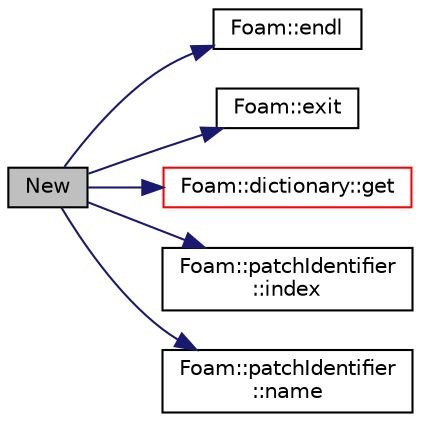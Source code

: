 digraph "New"
{
  bgcolor="transparent";
  edge [fontname="Helvetica",fontsize="10",labelfontname="Helvetica",labelfontsize="10"];
  node [fontname="Helvetica",fontsize="10",shape=record];
  rankdir="LR";
  Node1 [label="New",height=0.2,width=0.4,color="black", fillcolor="grey75", style="filled" fontcolor="black"];
  Node1 -> Node2 [color="midnightblue",fontsize="10",style="solid",fontname="Helvetica"];
  Node2 [label="Foam::endl",height=0.2,width=0.4,color="black",URL="$namespaceFoam.html#a2db8fe02a0d3909e9351bb4275b23ce4",tooltip="Add newline and flush stream. "];
  Node1 -> Node3 [color="midnightblue",fontsize="10",style="solid",fontname="Helvetica"];
  Node3 [label="Foam::exit",height=0.2,width=0.4,color="black",URL="$namespaceFoam.html#a06ca7250d8e89caf05243ec094843642"];
  Node1 -> Node4 [color="midnightblue",fontsize="10",style="solid",fontname="Helvetica"];
  Node4 [label="Foam::dictionary::get",height=0.2,width=0.4,color="red",URL="$classFoam_1_1dictionary.html#a77e42e567926a2832d92912ed995055a",tooltip="Find and return a T. FatalIOError if not found, or if the number of tokens is incorrect. "];
  Node1 -> Node5 [color="midnightblue",fontsize="10",style="solid",fontname="Helvetica"];
  Node5 [label="Foam::patchIdentifier\l::index",height=0.2,width=0.4,color="black",URL="$classFoam_1_1patchIdentifier.html#a7d1e8acadb27bd2b4e61457d47b71b6f",tooltip="The index of this patch in the boundaryMesh. "];
  Node1 -> Node6 [color="midnightblue",fontsize="10",style="solid",fontname="Helvetica"];
  Node6 [label="Foam::patchIdentifier\l::name",height=0.2,width=0.4,color="black",URL="$classFoam_1_1patchIdentifier.html#a75b72488d2e82151b025744974919d5d",tooltip="Return the patch name. "];
}
